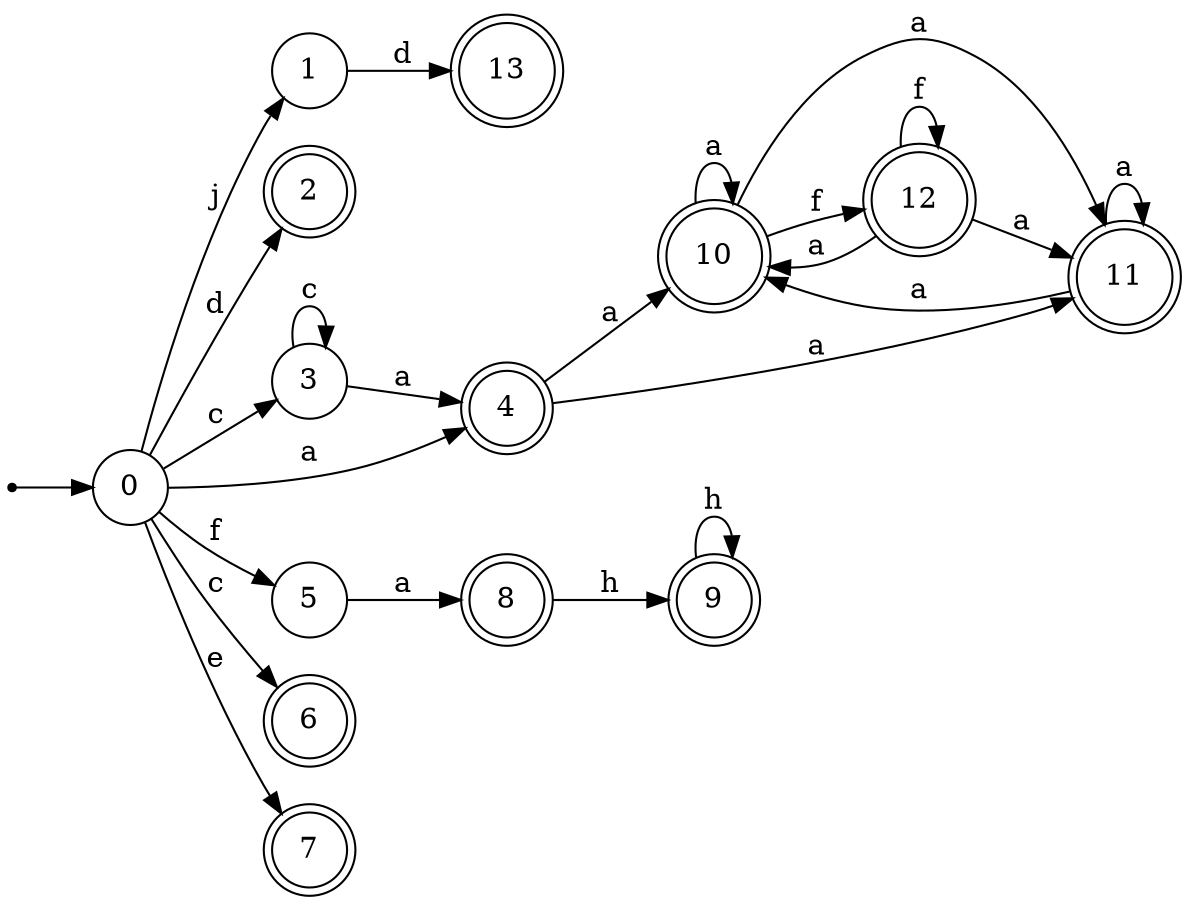 digraph finite_state_machine {
rankdir=LR;
size="20,20";
node [shape = point]; "dummy0"
node [shape = circle]; "0";
"dummy0" -> "0";
node [shape = circle]; "1";
node [shape = doublecircle]; "2";node [shape = circle]; "3";
node [shape = doublecircle]; "4";node [shape = circle]; "5";
node [shape = doublecircle]; "6";node [shape = doublecircle]; "7";node [shape = doublecircle]; "8";node [shape = doublecircle]; "9";node [shape = doublecircle]; "10";node [shape = doublecircle]; "11";node [shape = doublecircle]; "12";node [shape = doublecircle]; "13";"0" -> "1" [label = "j"];
 "0" -> "2" [label = "d"];
 "0" -> "3" [label = "c"];
 "0" -> "6" [label = "c"];
 "0" -> "4" [label = "a"];
 "0" -> "5" [label = "f"];
 "0" -> "7" [label = "e"];
 "5" -> "8" [label = "a"];
 "8" -> "9" [label = "h"];
 "9" -> "9" [label = "h"];
 "4" -> "10" [label = "a"];
 "4" -> "11" [label = "a"];
 "11" -> "10" [label = "a"];
 "11" -> "11" [label = "a"];
 "10" -> "10" [label = "a"];
 "10" -> "11" [label = "a"];
 "10" -> "12" [label = "f"];
 "12" -> "12" [label = "f"];
 "12" -> "10" [label = "a"];
 "12" -> "11" [label = "a"];
 "3" -> "3" [label = "c"];
 "3" -> "4" [label = "a"];
 "1" -> "13" [label = "d"];
 }
